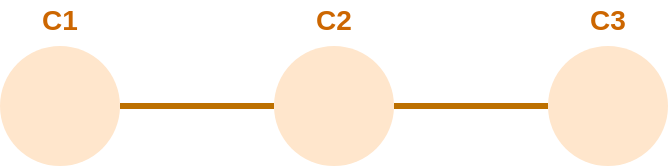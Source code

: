 <mxfile version="12.1.3" type="device" pages="1"><diagram id="HAET5fpl5bqPvAFkC88v" name="Page-1"><mxGraphModel dx="877" dy="368" grid="1" gridSize="10" guides="1" tooltips="1" connect="1" arrows="1" fold="1" page="1" pageScale="1" pageWidth="827" pageHeight="1169" math="0" shadow="0"><root><mxCell id="0"/><mxCell id="1" parent="0"/><mxCell id="2SzEMWALrOegX9eFG8J7-1" value="" style="ellipse;whiteSpace=wrap;html=1;aspect=fixed;fillColor=#FFE6CC;strokeColor=none;" parent="1" vertex="1"><mxGeometry x="80" y="240" width="60" height="60" as="geometry"/></mxCell><mxCell id="2SzEMWALrOegX9eFG8J7-2" value="" style="ellipse;whiteSpace=wrap;html=1;aspect=fixed;fillColor=#FFE6CC;strokeColor=none;" parent="1" vertex="1"><mxGeometry x="217" y="240" width="60" height="60" as="geometry"/></mxCell><mxCell id="2SzEMWALrOegX9eFG8J7-3" value="" style="endArrow=none;html=1;entryX=1;entryY=0.5;entryDx=0;entryDy=0;exitX=0;exitY=0.5;exitDx=0;exitDy=0;endFill=0;fillColor=#f0a30a;strokeColor=#BD7000;strokeWidth=3;" parent="1" source="2SzEMWALrOegX9eFG8J7-2" target="2SzEMWALrOegX9eFG8J7-1" edge="1"><mxGeometry width="50" height="50" relative="1" as="geometry"><mxPoint x="80" y="390" as="sourcePoint"/><mxPoint x="130" y="340" as="targetPoint"/></mxGeometry></mxCell><mxCell id="2SzEMWALrOegX9eFG8J7-4" value="C1" style="text;html=1;strokeColor=none;fillColor=none;align=center;verticalAlign=middle;whiteSpace=wrap;rounded=0;fontStyle=1;fontSize=14;fontColor=#CC6600;" parent="1" vertex="1"><mxGeometry x="90" y="217" width="40" height="20" as="geometry"/></mxCell><mxCell id="2SzEMWALrOegX9eFG8J7-5" value="C2" style="text;html=1;strokeColor=none;fillColor=none;align=center;verticalAlign=middle;whiteSpace=wrap;rounded=0;fontStyle=1;fontSize=14;fontColor=#CC6600;" parent="1" vertex="1"><mxGeometry x="227" y="217" width="40" height="20" as="geometry"/></mxCell><mxCell id="2SzEMWALrOegX9eFG8J7-8" value="" style="ellipse;whiteSpace=wrap;html=1;aspect=fixed;fillColor=#FFE6CC;strokeColor=none;" parent="1" vertex="1"><mxGeometry x="354" y="240" width="60" height="60" as="geometry"/></mxCell><mxCell id="2SzEMWALrOegX9eFG8J7-9" value="" style="endArrow=none;html=1;entryX=1;entryY=0.5;entryDx=0;entryDy=0;exitX=0;exitY=0.5;exitDx=0;exitDy=0;endFill=0;fillColor=#f0a30a;strokeColor=#BD7000;strokeWidth=3;" parent="1" source="2SzEMWALrOegX9eFG8J7-8" edge="1"><mxGeometry width="50" height="50" relative="1" as="geometry"><mxPoint x="217" y="390" as="sourcePoint"/><mxPoint x="277" y="270" as="targetPoint"/></mxGeometry></mxCell><mxCell id="2SzEMWALrOegX9eFG8J7-10" value="C3" style="text;html=1;strokeColor=none;fillColor=none;align=center;verticalAlign=middle;whiteSpace=wrap;rounded=0;fontStyle=1;fontSize=14;fontColor=#CC6600;" parent="1" vertex="1"><mxGeometry x="364" y="217" width="40" height="20" as="geometry"/></mxCell></root></mxGraphModel></diagram></mxfile>